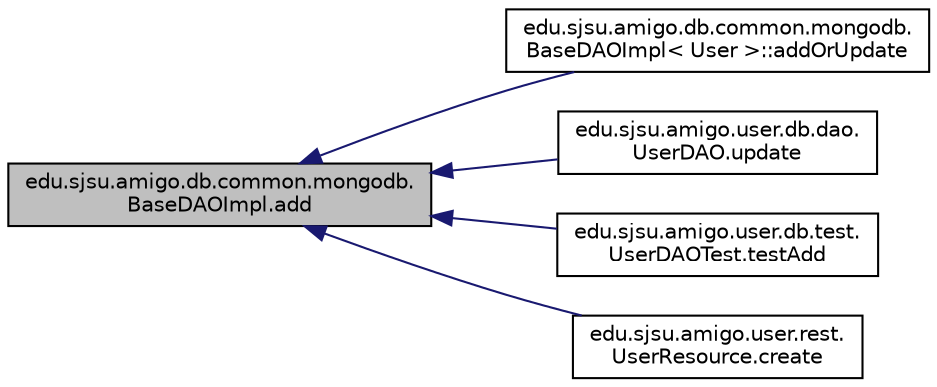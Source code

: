 digraph "edu.sjsu.amigo.db.common.mongodb.BaseDAOImpl.add"
{
  edge [fontname="Helvetica",fontsize="10",labelfontname="Helvetica",labelfontsize="10"];
  node [fontname="Helvetica",fontsize="10",shape=record];
  rankdir="LR";
  Node3 [label="edu.sjsu.amigo.db.common.mongodb.\lBaseDAOImpl.add",height=0.2,width=0.4,color="black", fillcolor="grey75", style="filled", fontcolor="black"];
  Node3 -> Node4 [dir="back",color="midnightblue",fontsize="10",style="solid",fontname="Helvetica"];
  Node4 [label="edu.sjsu.amigo.db.common.mongodb.\lBaseDAOImpl\< User \>::addOrUpdate",height=0.2,width=0.4,color="black", fillcolor="white", style="filled",URL="$classedu_1_1sjsu_1_1amigo_1_1db_1_1common_1_1mongodb_1_1_base_d_a_o_impl.html#af9d483046160700cea18a20a7817cd3a"];
  Node3 -> Node5 [dir="back",color="midnightblue",fontsize="10",style="solid",fontname="Helvetica"];
  Node5 [label="edu.sjsu.amigo.user.db.dao.\lUserDAO.update",height=0.2,width=0.4,color="black", fillcolor="white", style="filled",URL="$classedu_1_1sjsu_1_1amigo_1_1user_1_1db_1_1dao_1_1_user_d_a_o.html#a1e1915a11af31352781c2f954fd39851"];
  Node3 -> Node6 [dir="back",color="midnightblue",fontsize="10",style="solid",fontname="Helvetica"];
  Node6 [label="edu.sjsu.amigo.user.db.test.\lUserDAOTest.testAdd",height=0.2,width=0.4,color="black", fillcolor="white", style="filled",URL="$classedu_1_1sjsu_1_1amigo_1_1user_1_1db_1_1test_1_1_user_d_a_o_test.html#af725294b50beae48dc26450c1dfc9ea8"];
  Node3 -> Node7 [dir="back",color="midnightblue",fontsize="10",style="solid",fontname="Helvetica"];
  Node7 [label="edu.sjsu.amigo.user.rest.\lUserResource.create",height=0.2,width=0.4,color="black", fillcolor="white", style="filled",URL="$classedu_1_1sjsu_1_1amigo_1_1user_1_1rest_1_1_user_resource.html#ae1ace2fa3471a65e8e1643206c14c898"];
}
